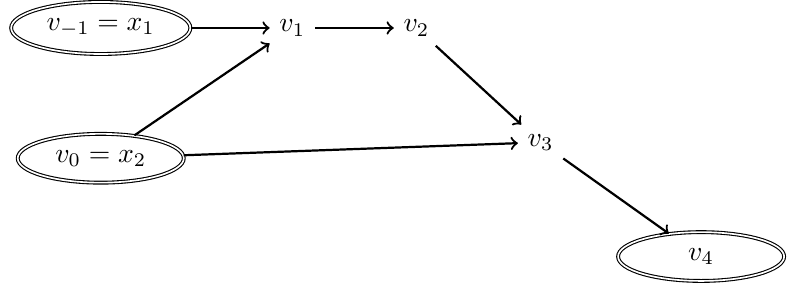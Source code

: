 \documentclass{standalone}
\IfStandalone{
	\usepackage{pgfplots,pgfplotstable}
	\usetikzlibrary{external}
	\newcommand{\fromRoot}[1]{../#1}
	\usetikzlibrary{positioning,shapes}
	\newcommand{\abs}{abs}
}{%
}
\begin{document}

\tikzsetnextfilename{computational_graph}
\begin{tikzpicture}[
	state/.style={draw,ellipse,minimum width=6em},
% 	operation/.style={above,sloped,font={\tiny}},
	pl/.style={above,sloped},
% 	every node/.style={draw,ellipse,font={\tiny}},
	every edge/.style={thick,draw},
% 	>=triangle 90,
]
\node[state,double] (x1) {$v_{-1} = x_1$};
\node[state,double] (x2) [below= of x1]{$v_{0} = x_2$};

\node (v1) [right= of x1] {$v_1$};
\node (v2) [right= of v1] {$v_2$};
\node (v3) [below right= of v2] {$v_3$};
\node [state,double] (y1) [below right= of v3] {$v_4$};

\path[->] 
		(x1) edge (v1)
		(x2) edge (v1)
		(x2) edge (v3);
		
\path[->]
		(v1) edge (v2) 
		(v2) edge (v3) 
		(v3) edge (y1);
% 		(v1) edge (v3)
% 		(z1) edge node[pl] {$\abs(z_1)$} (v4)
% 		(z2) edge node[pl] {$\abs(z_2)$} (v5)
% 		(v4) edge (v6)
% 		(v5) edge (v6)
% 		(v6) edge (v7)
% 		(v7) edge (y1);
\end{tikzpicture} 
\end{document}
